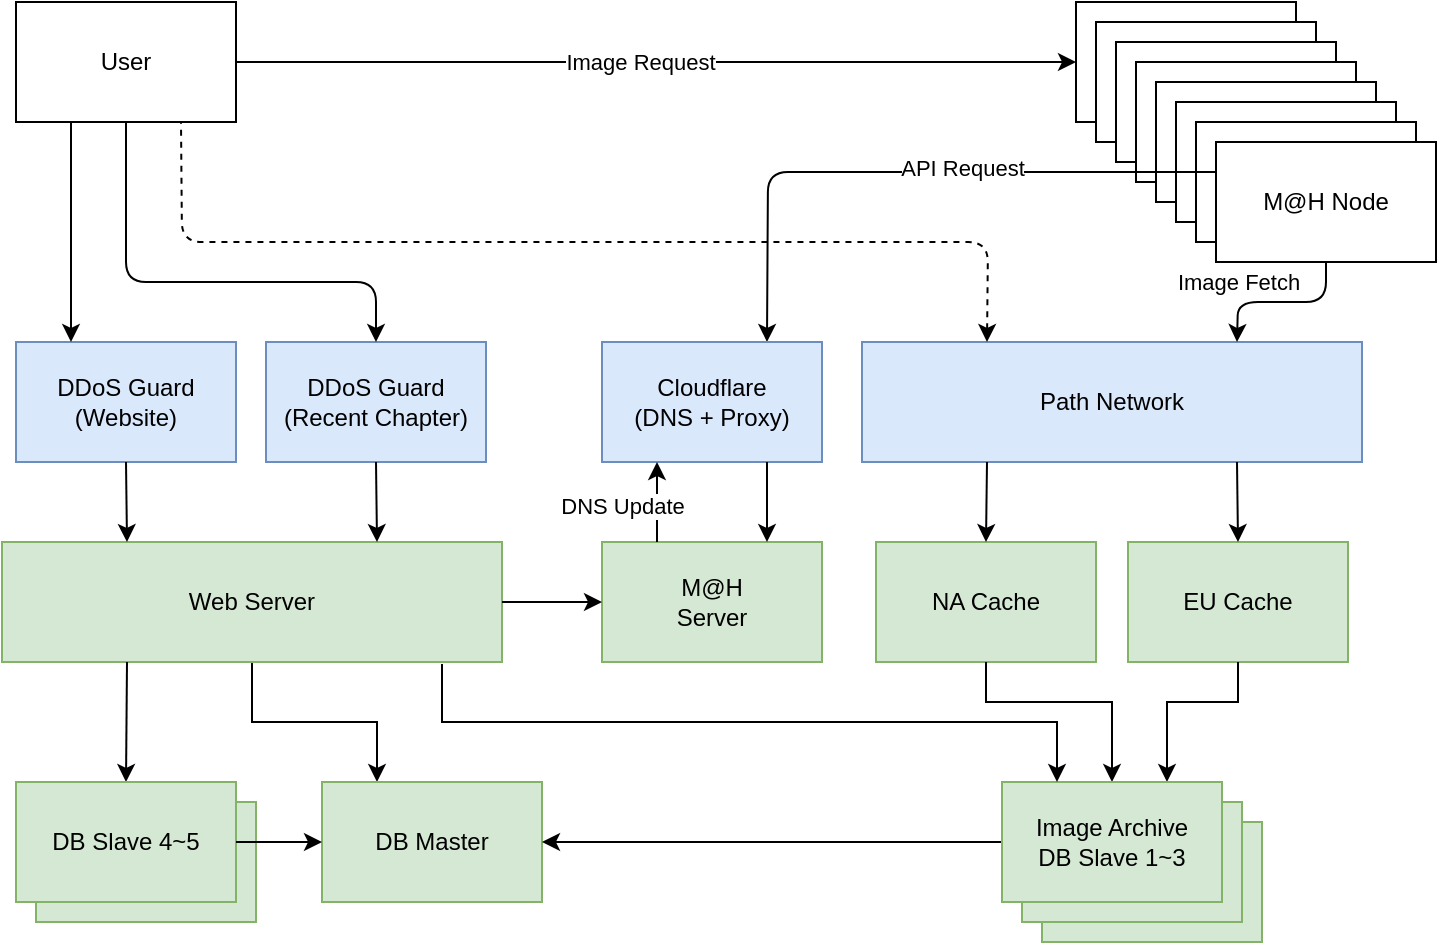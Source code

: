 <mxfile version="13.0.3" type="device"><diagram id="UM38FNnQUuN8YsT_Dwxj" name="Page-1"><mxGraphModel dx="786" dy="580" grid="1" gridSize="10" guides="1" tooltips="1" connect="1" arrows="1" fold="1" page="1" pageScale="1" pageWidth="1654" pageHeight="1169" math="0" shadow="0"><root><mxCell id="0"/><mxCell id="1" parent="0"/><mxCell id="TzOIRCCJVmutyauc2p_e-1" value="DDoS Guard&lt;br&gt;(Website)" style="rounded=0;whiteSpace=wrap;html=1;fillColor=#dae8fc;strokeColor=#6c8ebf;" parent="1" vertex="1"><mxGeometry x="277" y="210" width="110" height="60" as="geometry"/></mxCell><mxCell id="TzOIRCCJVmutyauc2p_e-2" value="DDoS Guard&lt;br&gt;(Recent Chapter)" style="rounded=0;whiteSpace=wrap;html=1;fillColor=#dae8fc;strokeColor=#6c8ebf;" parent="1" vertex="1"><mxGeometry x="402" y="210" width="110" height="60" as="geometry"/></mxCell><mxCell id="2MpMauZTlFGagyKGZh03-3" style="edgeStyle=orthogonalEdgeStyle;rounded=0;orthogonalLoop=1;jettySize=auto;html=1;exitX=0.5;exitY=1;exitDx=0;exitDy=0;entryX=0.25;entryY=0;entryDx=0;entryDy=0;" parent="1" source="TzOIRCCJVmutyauc2p_e-3" target="TzOIRCCJVmutyauc2p_e-8" edge="1"><mxGeometry relative="1" as="geometry"/></mxCell><mxCell id="TzOIRCCJVmutyauc2p_e-3" value="Web Server" style="rounded=0;whiteSpace=wrap;html=1;fillColor=#d5e8d4;strokeColor=#82b366;" parent="1" vertex="1"><mxGeometry x="270" y="310" width="250" height="60" as="geometry"/></mxCell><mxCell id="TzOIRCCJVmutyauc2p_e-4" value="" style="endArrow=classic;html=1;exitX=0.5;exitY=1;exitDx=0;exitDy=0;entryX=0.25;entryY=0;entryDx=0;entryDy=0;" parent="1" source="TzOIRCCJVmutyauc2p_e-1" target="TzOIRCCJVmutyauc2p_e-3" edge="1"><mxGeometry width="50" height="50" relative="1" as="geometry"><mxPoint x="380" y="320" as="sourcePoint"/><mxPoint x="300" y="290" as="targetPoint"/></mxGeometry></mxCell><mxCell id="TzOIRCCJVmutyauc2p_e-5" value="" style="endArrow=classic;html=1;exitX=0.5;exitY=1;exitDx=0;exitDy=0;entryX=0.75;entryY=0;entryDx=0;entryDy=0;" parent="1" source="TzOIRCCJVmutyauc2p_e-2" target="TzOIRCCJVmutyauc2p_e-3" edge="1"><mxGeometry width="50" height="50" relative="1" as="geometry"><mxPoint x="342.5" y="320" as="sourcePoint"/><mxPoint x="430" y="280" as="targetPoint"/></mxGeometry></mxCell><mxCell id="TzOIRCCJVmutyauc2p_e-8" value="DB Master" style="rounded=0;whiteSpace=wrap;html=1;fillColor=#d5e8d4;strokeColor=#82b366;" parent="1" vertex="1"><mxGeometry x="430" y="430" width="110" height="60" as="geometry"/></mxCell><mxCell id="TzOIRCCJVmutyauc2p_e-18" value="NA Cache" style="rounded=0;whiteSpace=wrap;html=1;fillColor=#d5e8d4;strokeColor=#82b366;" parent="1" vertex="1"><mxGeometry x="707" y="310" width="110" height="60" as="geometry"/></mxCell><mxCell id="TzOIRCCJVmutyauc2p_e-19" value="EU Cache" style="rounded=0;whiteSpace=wrap;html=1;fillColor=#d5e8d4;strokeColor=#82b366;" parent="1" vertex="1"><mxGeometry x="833" y="310" width="110" height="60" as="geometry"/></mxCell><mxCell id="TzOIRCCJVmutyauc2p_e-20" value="Path Network" style="rounded=0;whiteSpace=wrap;html=1;fillColor=#dae8fc;strokeColor=#6c8ebf;" parent="1" vertex="1"><mxGeometry x="700" y="210" width="250" height="60" as="geometry"/></mxCell><mxCell id="TzOIRCCJVmutyauc2p_e-21" value="" style="endArrow=classic;html=1;entryX=0.5;entryY=0;entryDx=0;entryDy=0;exitX=0.25;exitY=1;exitDx=0;exitDy=0;" parent="1" source="TzOIRCCJVmutyauc2p_e-20" target="TzOIRCCJVmutyauc2p_e-18" edge="1"><mxGeometry width="50" height="50" relative="1" as="geometry"><mxPoint x="790" y="300" as="sourcePoint"/><mxPoint x="627" y="280" as="targetPoint"/></mxGeometry></mxCell><mxCell id="TzOIRCCJVmutyauc2p_e-22" value="" style="endArrow=classic;html=1;exitX=0.75;exitY=1;exitDx=0;exitDy=0;entryX=0.5;entryY=0;entryDx=0;entryDy=0;" parent="1" source="TzOIRCCJVmutyauc2p_e-20" target="TzOIRCCJVmutyauc2p_e-19" edge="1"><mxGeometry width="50" height="50" relative="1" as="geometry"><mxPoint x="772" y="320" as="sourcePoint"/><mxPoint x="860" y="300" as="targetPoint"/></mxGeometry></mxCell><mxCell id="TzOIRCCJVmutyauc2p_e-23" value="" style="endArrow=classic;html=1;entryX=0.5;entryY=0;entryDx=0;entryDy=0;exitX=0.25;exitY=1;exitDx=0;exitDy=0;" parent="1" source="TzOIRCCJVmutyauc2p_e-3" target="TzOIRCCJVmutyauc2p_e-34" edge="1"><mxGeometry width="50" height="50" relative="1" as="geometry"><mxPoint x="360" y="420" as="sourcePoint"/><mxPoint x="467" y="280" as="targetPoint"/></mxGeometry></mxCell><mxCell id="TzOIRCCJVmutyauc2p_e-29" value="" style="endArrow=classic;html=1;exitX=0;exitY=0.5;exitDx=0;exitDy=0;entryX=1;entryY=0.5;entryDx=0;entryDy=0;" parent="1" source="TzOIRCCJVmutyauc2p_e-13" target="TzOIRCCJVmutyauc2p_e-8" edge="1"><mxGeometry width="50" height="50" relative="1" as="geometry"><mxPoint x="440" y="470" as="sourcePoint"/><mxPoint x="730" y="450" as="targetPoint"/></mxGeometry></mxCell><mxCell id="TzOIRCCJVmutyauc2p_e-39" style="edgeStyle=orthogonalEdgeStyle;rounded=0;orthogonalLoop=1;jettySize=auto;html=1;exitX=0.5;exitY=0;exitDx=0;exitDy=0;entryX=0.5;entryY=1;entryDx=0;entryDy=0;startArrow=classic;startFill=1;endArrow=none;endFill=0;" parent="1" source="TzOIRCCJVmutyauc2p_e-13" target="TzOIRCCJVmutyauc2p_e-18" edge="1"><mxGeometry relative="1" as="geometry"><Array as="points"><mxPoint x="825" y="390"/><mxPoint x="762" y="390"/></Array></mxGeometry></mxCell><mxCell id="TzOIRCCJVmutyauc2p_e-40" style="edgeStyle=orthogonalEdgeStyle;rounded=0;orthogonalLoop=1;jettySize=auto;html=1;exitX=0.75;exitY=0;exitDx=0;exitDy=0;entryX=0.5;entryY=1;entryDx=0;entryDy=0;endArrow=none;endFill=0;startArrow=classic;startFill=1;" parent="1" source="TzOIRCCJVmutyauc2p_e-13" target="TzOIRCCJVmutyauc2p_e-19" edge="1"><mxGeometry relative="1" as="geometry"><Array as="points"><mxPoint x="853" y="390"/><mxPoint x="888" y="390"/></Array></mxGeometry></mxCell><mxCell id="TzOIRCCJVmutyauc2p_e-49" value="User" style="rounded=0;whiteSpace=wrap;html=1;" parent="1" vertex="1"><mxGeometry x="277" y="40" width="110" height="60" as="geometry"/></mxCell><mxCell id="TzOIRCCJVmutyauc2p_e-51" value="" style="endArrow=classic;html=1;entryX=0.25;entryY=0;entryDx=0;entryDy=0;exitX=0.25;exitY=1;exitDx=0;exitDy=0;" parent="1" source="TzOIRCCJVmutyauc2p_e-49" target="TzOIRCCJVmutyauc2p_e-1" edge="1"><mxGeometry width="50" height="50" relative="1" as="geometry"><mxPoint x="250" y="180" as="sourcePoint"/><mxPoint x="620" y="250" as="targetPoint"/></mxGeometry></mxCell><mxCell id="TzOIRCCJVmutyauc2p_e-52" value="" style="endArrow=none;html=1;exitX=0.5;exitY=0;exitDx=0;exitDy=0;entryX=0.5;entryY=1;entryDx=0;entryDy=0;startArrow=classic;startFill=1;endFill=0;" parent="1" source="TzOIRCCJVmutyauc2p_e-2" target="TzOIRCCJVmutyauc2p_e-49" edge="1"><mxGeometry width="50" height="50" relative="1" as="geometry"><mxPoint x="314.5" y="220" as="sourcePoint"/><mxPoint x="314.5" y="110" as="targetPoint"/><Array as="points"><mxPoint x="457" y="180"/><mxPoint x="332" y="180"/></Array></mxGeometry></mxCell><mxCell id="TzOIRCCJVmutyauc2p_e-53" value="" style="endArrow=none;html=1;exitX=0.25;exitY=0;exitDx=0;exitDy=0;entryX=0.75;entryY=1;entryDx=0;entryDy=0;dashed=1;startArrow=classic;startFill=1;endFill=0;" parent="1" source="TzOIRCCJVmutyauc2p_e-20" target="TzOIRCCJVmutyauc2p_e-49" edge="1"><mxGeometry width="50" height="50" relative="1" as="geometry"><mxPoint x="467" y="220" as="sourcePoint"/><mxPoint x="342" y="110" as="targetPoint"/><Array as="points"><mxPoint x="763" y="160"/><mxPoint x="360" y="160"/></Array></mxGeometry></mxCell><mxCell id="TzOIRCCJVmutyauc2p_e-54" value="" style="endArrow=none;html=1;exitX=0;exitY=0.5;exitDx=0;exitDy=0;entryX=1;entryY=0.5;entryDx=0;entryDy=0;startArrow=classic;startFill=1;endFill=0;" parent="1" source="TzOIRCCJVmutyauc2p_e-16" target="TzOIRCCJVmutyauc2p_e-49" edge="1"><mxGeometry width="50" height="50" relative="1" as="geometry"><mxPoint x="314.5" y="220" as="sourcePoint"/><mxPoint x="314.5" y="110" as="targetPoint"/></mxGeometry></mxCell><mxCell id="TzOIRCCJVmutyauc2p_e-58" value="Image Request" style="edgeLabel;html=1;align=center;verticalAlign=middle;resizable=0;points=[];" parent="TzOIRCCJVmutyauc2p_e-54" vertex="1" connectable="0"><mxGeometry x="0.038" y="1" relative="1" as="geometry"><mxPoint y="-1" as="offset"/></mxGeometry></mxCell><mxCell id="TzOIRCCJVmutyauc2p_e-60" value="" style="group" parent="1" vertex="1" connectable="0"><mxGeometry x="770" y="430" width="130" height="80" as="geometry"/></mxCell><mxCell id="TzOIRCCJVmutyauc2p_e-11" value="DB Slave 1~3" style="rounded=0;whiteSpace=wrap;html=1;fillColor=#d5e8d4;strokeColor=#82b366;" parent="TzOIRCCJVmutyauc2p_e-60" vertex="1"><mxGeometry x="20" y="20" width="110" height="60" as="geometry"/></mxCell><mxCell id="TzOIRCCJVmutyauc2p_e-12" value="DB Slave 1~3" style="rounded=0;whiteSpace=wrap;html=1;fillColor=#d5e8d4;strokeColor=#82b366;" parent="TzOIRCCJVmutyauc2p_e-60" vertex="1"><mxGeometry x="10" y="10" width="110" height="60" as="geometry"/></mxCell><mxCell id="TzOIRCCJVmutyauc2p_e-13" value="Image Archive&lt;br&gt;DB Slave 1~3" style="rounded=0;whiteSpace=wrap;html=1;fillColor=#d5e8d4;strokeColor=#82b366;" parent="TzOIRCCJVmutyauc2p_e-60" vertex="1"><mxGeometry width="110" height="60" as="geometry"/></mxCell><mxCell id="TzOIRCCJVmutyauc2p_e-61" value="" style="group" parent="1" vertex="1" connectable="0"><mxGeometry x="277" y="430" width="120" height="70" as="geometry"/></mxCell><mxCell id="TzOIRCCJVmutyauc2p_e-33" value="DB Slave 1~3" style="rounded=0;whiteSpace=wrap;html=1;fillColor=#d5e8d4;strokeColor=#82b366;" parent="TzOIRCCJVmutyauc2p_e-61" vertex="1"><mxGeometry x="10" y="10" width="110" height="60" as="geometry"/></mxCell><mxCell id="TzOIRCCJVmutyauc2p_e-34" value="DB Slave 4~5" style="rounded=0;whiteSpace=wrap;html=1;fillColor=#d5e8d4;strokeColor=#82b366;" parent="TzOIRCCJVmutyauc2p_e-61" vertex="1"><mxGeometry width="110" height="60" as="geometry"/></mxCell><mxCell id="TzOIRCCJVmutyauc2p_e-62" value="" style="group" parent="1" vertex="1" connectable="0"><mxGeometry x="807" y="40" width="180" height="130" as="geometry"/></mxCell><mxCell id="TzOIRCCJVmutyauc2p_e-16" value="M@H Node" style="rounded=0;whiteSpace=wrap;html=1;" parent="TzOIRCCJVmutyauc2p_e-62" vertex="1"><mxGeometry width="110" height="60" as="geometry"/></mxCell><mxCell id="TzOIRCCJVmutyauc2p_e-41" value="M@H Node" style="rounded=0;whiteSpace=wrap;html=1;" parent="TzOIRCCJVmutyauc2p_e-62" vertex="1"><mxGeometry x="10" y="10" width="110" height="60" as="geometry"/></mxCell><mxCell id="TzOIRCCJVmutyauc2p_e-42" value="M@H Node" style="rounded=0;whiteSpace=wrap;html=1;" parent="TzOIRCCJVmutyauc2p_e-62" vertex="1"><mxGeometry x="20" y="20" width="110" height="60" as="geometry"/></mxCell><mxCell id="TzOIRCCJVmutyauc2p_e-43" value="M@H Node" style="rounded=0;whiteSpace=wrap;html=1;" parent="TzOIRCCJVmutyauc2p_e-62" vertex="1"><mxGeometry x="30" y="30" width="110" height="60" as="geometry"/></mxCell><mxCell id="TzOIRCCJVmutyauc2p_e-44" value="M@H Node" style="rounded=0;whiteSpace=wrap;html=1;" parent="TzOIRCCJVmutyauc2p_e-62" vertex="1"><mxGeometry x="40" y="40" width="110" height="60" as="geometry"/></mxCell><mxCell id="TzOIRCCJVmutyauc2p_e-45" value="M@H Node" style="rounded=0;whiteSpace=wrap;html=1;" parent="TzOIRCCJVmutyauc2p_e-62" vertex="1"><mxGeometry x="50" y="50" width="110" height="60" as="geometry"/></mxCell><mxCell id="TzOIRCCJVmutyauc2p_e-46" value="M@H Node" style="rounded=0;whiteSpace=wrap;html=1;" parent="TzOIRCCJVmutyauc2p_e-62" vertex="1"><mxGeometry x="60" y="60" width="110" height="60" as="geometry"/></mxCell><mxCell id="TzOIRCCJVmutyauc2p_e-47" value="M@H Node" style="rounded=0;whiteSpace=wrap;html=1;" parent="TzOIRCCJVmutyauc2p_e-62" vertex="1"><mxGeometry x="70" y="70" width="110" height="60" as="geometry"/></mxCell><mxCell id="TzOIRCCJVmutyauc2p_e-55" value="" style="endArrow=none;html=1;exitX=0.75;exitY=0;exitDx=0;exitDy=0;entryX=0;entryY=0.25;entryDx=0;entryDy=0;startArrow=classic;startFill=1;endFill=0;" parent="1" source="JjvZMqtE0Dya7E4hXudZ-1" target="TzOIRCCJVmutyauc2p_e-47" edge="1"><mxGeometry width="50" height="50" relative="1" as="geometry"><mxPoint x="314.5" y="220" as="sourcePoint"/><mxPoint x="314.5" y="110" as="targetPoint"/><Array as="points"><mxPoint x="653" y="125"/></Array></mxGeometry></mxCell><mxCell id="TzOIRCCJVmutyauc2p_e-59" value="API Request" style="edgeLabel;html=1;align=center;verticalAlign=middle;resizable=0;points=[];" parent="TzOIRCCJVmutyauc2p_e-55" vertex="1" connectable="0"><mxGeometry x="0.175" y="2" relative="1" as="geometry"><mxPoint as="offset"/></mxGeometry></mxCell><mxCell id="TzOIRCCJVmutyauc2p_e-28" value="" style="endArrow=classic;html=1;exitX=1;exitY=0.5;exitDx=0;exitDy=0;entryX=0;entryY=0.5;entryDx=0;entryDy=0;" parent="1" source="TzOIRCCJVmutyauc2p_e-34" target="TzOIRCCJVmutyauc2p_e-8" edge="1"><mxGeometry width="50" height="50" relative="1" as="geometry"><mxPoint x="467.5" y="400" as="sourcePoint"/><mxPoint x="420" y="490" as="targetPoint"/></mxGeometry></mxCell><mxCell id="2MpMauZTlFGagyKGZh03-2" style="edgeStyle=orthogonalEdgeStyle;rounded=0;orthogonalLoop=1;jettySize=auto;html=1;exitX=0.25;exitY=0;exitDx=0;exitDy=0;entryX=0.88;entryY=1.017;entryDx=0;entryDy=0;entryPerimeter=0;startArrow=classic;startFill=1;endArrow=none;endFill=0;" parent="1" source="TzOIRCCJVmutyauc2p_e-13" target="TzOIRCCJVmutyauc2p_e-3" edge="1"><mxGeometry relative="1" as="geometry"/></mxCell><mxCell id="JjvZMqtE0Dya7E4hXudZ-1" value="Cloudflare&lt;br&gt;(DNS + Proxy)" style="rounded=0;whiteSpace=wrap;html=1;fillColor=#dae8fc;strokeColor=#6c8ebf;" vertex="1" parent="1"><mxGeometry x="570" y="210" width="110" height="60" as="geometry"/></mxCell><mxCell id="JjvZMqtE0Dya7E4hXudZ-2" value="M@H&lt;br&gt;Server" style="rounded=0;whiteSpace=wrap;html=1;fillColor=#d5e8d4;strokeColor=#82b366;" vertex="1" parent="1"><mxGeometry x="570" y="310" width="110" height="60" as="geometry"/></mxCell><mxCell id="JjvZMqtE0Dya7E4hXudZ-3" value="" style="endArrow=classic;html=1;entryX=0.75;entryY=0;entryDx=0;entryDy=0;exitX=0.75;exitY=1;exitDx=0;exitDy=0;" edge="1" parent="1" source="JjvZMqtE0Dya7E4hXudZ-1" target="JjvZMqtE0Dya7E4hXudZ-2"><mxGeometry width="50" height="50" relative="1" as="geometry"><mxPoint x="560" y="340" as="sourcePoint"/><mxPoint x="610" y="290" as="targetPoint"/></mxGeometry></mxCell><mxCell id="JjvZMqtE0Dya7E4hXudZ-5" value="" style="endArrow=classic;html=1;entryX=0;entryY=0.5;entryDx=0;entryDy=0;exitX=1;exitY=0.5;exitDx=0;exitDy=0;" edge="1" parent="1" source="TzOIRCCJVmutyauc2p_e-3" target="JjvZMqtE0Dya7E4hXudZ-2"><mxGeometry width="50" height="50" relative="1" as="geometry"><mxPoint x="540" y="370" as="sourcePoint"/><mxPoint x="635" y="280" as="targetPoint"/></mxGeometry></mxCell><mxCell id="JjvZMqtE0Dya7E4hXudZ-7" value="" style="endArrow=classic;html=1;entryX=0.25;entryY=1;entryDx=0;entryDy=0;exitX=0.25;exitY=0;exitDx=0;exitDy=0;" edge="1" parent="1" source="JjvZMqtE0Dya7E4hXudZ-2" target="JjvZMqtE0Dya7E4hXudZ-1"><mxGeometry width="50" height="50" relative="1" as="geometry"><mxPoint x="662.5" y="280" as="sourcePoint"/><mxPoint x="662.5" y="320" as="targetPoint"/></mxGeometry></mxCell><mxCell id="JjvZMqtE0Dya7E4hXudZ-10" value="DNS Update" style="edgeLabel;html=1;align=center;verticalAlign=middle;resizable=0;points=[];" vertex="1" connectable="0" parent="JjvZMqtE0Dya7E4hXudZ-7"><mxGeometry x="-0.1" y="2" relative="1" as="geometry"><mxPoint x="-15.5" as="offset"/></mxGeometry></mxCell><mxCell id="JjvZMqtE0Dya7E4hXudZ-8" value="" style="endArrow=classic;html=1;exitX=0.5;exitY=1;exitDx=0;exitDy=0;entryX=0.75;entryY=0;entryDx=0;entryDy=0;" edge="1" parent="1" source="TzOIRCCJVmutyauc2p_e-47" target="TzOIRCCJVmutyauc2p_e-20"><mxGeometry width="50" height="50" relative="1" as="geometry"><mxPoint x="897.5" y="280" as="sourcePoint"/><mxPoint x="898" y="320" as="targetPoint"/><Array as="points"><mxPoint x="932" y="190"/><mxPoint x="888" y="190"/></Array></mxGeometry></mxCell><mxCell id="JjvZMqtE0Dya7E4hXudZ-9" value="Image Fetch" style="edgeLabel;html=1;align=center;verticalAlign=middle;resizable=0;points=[];" vertex="1" connectable="0" parent="JjvZMqtE0Dya7E4hXudZ-8"><mxGeometry x="-0.0" relative="1" as="geometry"><mxPoint x="-22" y="-10" as="offset"/></mxGeometry></mxCell></root></mxGraphModel></diagram></mxfile>